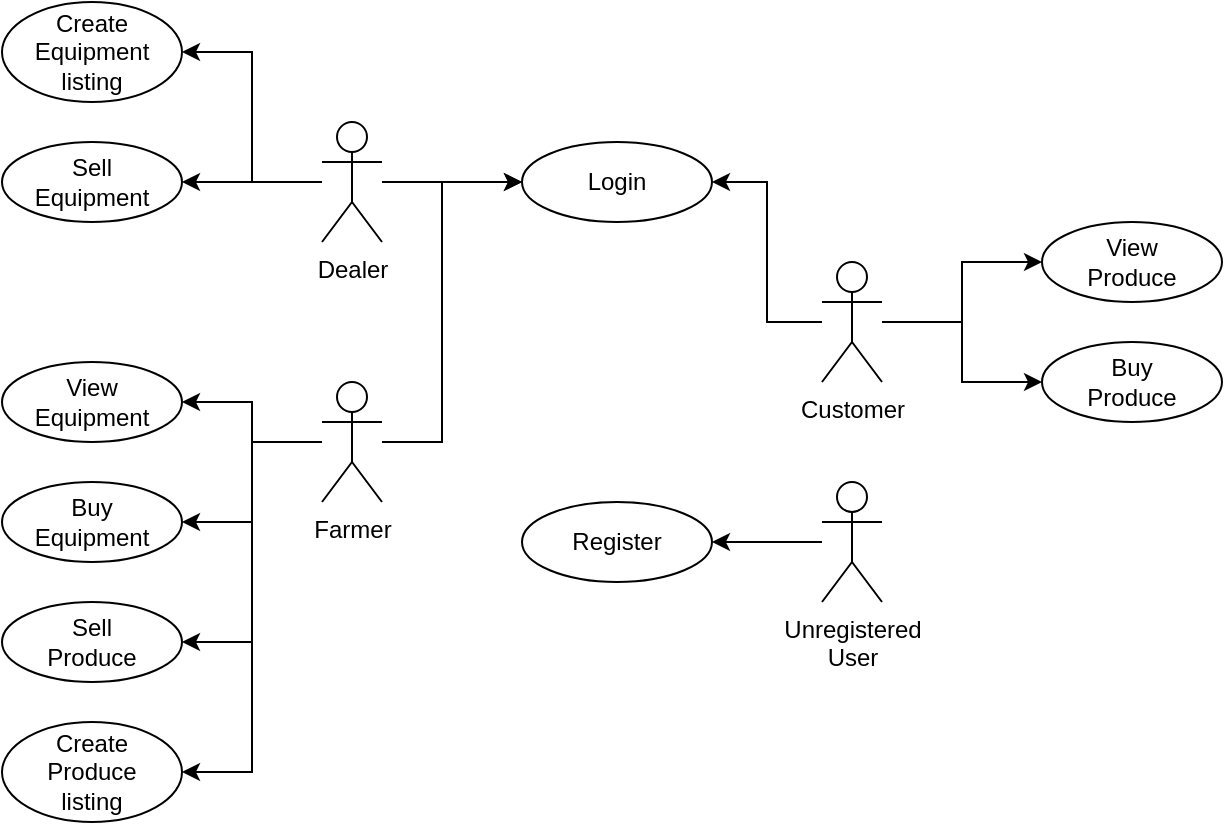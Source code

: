<mxfile version="24.2.0" type="device">
  <diagram name="Page-1" id="Wl4qqZWPlfM1WC1LZrM2">
    <mxGraphModel dx="1607" dy="540" grid="1" gridSize="10" guides="1" tooltips="1" connect="1" arrows="1" fold="1" page="1" pageScale="1" pageWidth="850" pageHeight="1100" math="0" shadow="0">
      <root>
        <mxCell id="0" />
        <mxCell id="1" parent="0" />
        <mxCell id="0cN9bVkUMFvqnsQbVNbZ-9" style="edgeStyle=orthogonalEdgeStyle;rounded=0;orthogonalLoop=1;jettySize=auto;html=1;entryX=0;entryY=0.5;entryDx=0;entryDy=0;" edge="1" parent="1" source="0cN9bVkUMFvqnsQbVNbZ-1" target="0cN9bVkUMFvqnsQbVNbZ-5">
          <mxGeometry relative="1" as="geometry">
            <Array as="points">
              <mxPoint x="210" y="360" />
              <mxPoint x="210" y="230" />
            </Array>
          </mxGeometry>
        </mxCell>
        <mxCell id="0cN9bVkUMFvqnsQbVNbZ-16" style="edgeStyle=orthogonalEdgeStyle;rounded=0;orthogonalLoop=1;jettySize=auto;html=1;entryX=1;entryY=0.5;entryDx=0;entryDy=0;" edge="1" parent="1" source="0cN9bVkUMFvqnsQbVNbZ-1" target="0cN9bVkUMFvqnsQbVNbZ-15">
          <mxGeometry relative="1" as="geometry" />
        </mxCell>
        <mxCell id="0cN9bVkUMFvqnsQbVNbZ-19" style="edgeStyle=orthogonalEdgeStyle;rounded=0;orthogonalLoop=1;jettySize=auto;html=1;" edge="1" parent="1" source="0cN9bVkUMFvqnsQbVNbZ-1" target="0cN9bVkUMFvqnsQbVNbZ-17">
          <mxGeometry relative="1" as="geometry" />
        </mxCell>
        <mxCell id="0cN9bVkUMFvqnsQbVNbZ-20" style="edgeStyle=orthogonalEdgeStyle;rounded=0;orthogonalLoop=1;jettySize=auto;html=1;entryX=1;entryY=0.5;entryDx=0;entryDy=0;" edge="1" parent="1" source="0cN9bVkUMFvqnsQbVNbZ-1" target="0cN9bVkUMFvqnsQbVNbZ-18">
          <mxGeometry relative="1" as="geometry" />
        </mxCell>
        <mxCell id="0cN9bVkUMFvqnsQbVNbZ-24" style="edgeStyle=orthogonalEdgeStyle;rounded=0;orthogonalLoop=1;jettySize=auto;html=1;entryX=1;entryY=0.5;entryDx=0;entryDy=0;" edge="1" parent="1" source="0cN9bVkUMFvqnsQbVNbZ-1" target="0cN9bVkUMFvqnsQbVNbZ-23">
          <mxGeometry relative="1" as="geometry" />
        </mxCell>
        <mxCell id="0cN9bVkUMFvqnsQbVNbZ-1" value="Farmer" style="shape=umlActor;verticalLabelPosition=bottom;verticalAlign=top;html=1;outlineConnect=0;" vertex="1" parent="1">
          <mxGeometry x="150" y="330" width="30" height="60" as="geometry" />
        </mxCell>
        <mxCell id="0cN9bVkUMFvqnsQbVNbZ-8" style="edgeStyle=orthogonalEdgeStyle;rounded=0;orthogonalLoop=1;jettySize=auto;html=1;entryX=0;entryY=0.5;entryDx=0;entryDy=0;" edge="1" parent="1" source="0cN9bVkUMFvqnsQbVNbZ-2" target="0cN9bVkUMFvqnsQbVNbZ-5">
          <mxGeometry relative="1" as="geometry" />
        </mxCell>
        <mxCell id="0cN9bVkUMFvqnsQbVNbZ-22" style="edgeStyle=orthogonalEdgeStyle;rounded=0;orthogonalLoop=1;jettySize=auto;html=1;entryX=1;entryY=0.5;entryDx=0;entryDy=0;" edge="1" parent="1" source="0cN9bVkUMFvqnsQbVNbZ-2" target="0cN9bVkUMFvqnsQbVNbZ-21">
          <mxGeometry relative="1" as="geometry" />
        </mxCell>
        <mxCell id="0cN9bVkUMFvqnsQbVNbZ-27" style="edgeStyle=orthogonalEdgeStyle;rounded=0;orthogonalLoop=1;jettySize=auto;html=1;entryX=1;entryY=0.5;entryDx=0;entryDy=0;" edge="1" parent="1" source="0cN9bVkUMFvqnsQbVNbZ-2" target="0cN9bVkUMFvqnsQbVNbZ-25">
          <mxGeometry relative="1" as="geometry" />
        </mxCell>
        <mxCell id="0cN9bVkUMFvqnsQbVNbZ-2" value="Dealer" style="shape=umlActor;verticalLabelPosition=bottom;verticalAlign=top;html=1;outlineConnect=0;" vertex="1" parent="1">
          <mxGeometry x="150" y="200" width="30" height="60" as="geometry" />
        </mxCell>
        <mxCell id="0cN9bVkUMFvqnsQbVNbZ-10" style="edgeStyle=orthogonalEdgeStyle;rounded=0;orthogonalLoop=1;jettySize=auto;html=1;entryX=1;entryY=0.5;entryDx=0;entryDy=0;" edge="1" parent="1" source="0cN9bVkUMFvqnsQbVNbZ-3" target="0cN9bVkUMFvqnsQbVNbZ-5">
          <mxGeometry relative="1" as="geometry" />
        </mxCell>
        <mxCell id="0cN9bVkUMFvqnsQbVNbZ-12" style="edgeStyle=orthogonalEdgeStyle;rounded=0;orthogonalLoop=1;jettySize=auto;html=1;" edge="1" parent="1" source="0cN9bVkUMFvqnsQbVNbZ-3" target="0cN9bVkUMFvqnsQbVNbZ-11">
          <mxGeometry relative="1" as="geometry" />
        </mxCell>
        <mxCell id="0cN9bVkUMFvqnsQbVNbZ-14" style="edgeStyle=orthogonalEdgeStyle;rounded=0;orthogonalLoop=1;jettySize=auto;html=1;" edge="1" parent="1" source="0cN9bVkUMFvqnsQbVNbZ-3" target="0cN9bVkUMFvqnsQbVNbZ-13">
          <mxGeometry relative="1" as="geometry" />
        </mxCell>
        <mxCell id="0cN9bVkUMFvqnsQbVNbZ-3" value="Customer" style="shape=umlActor;verticalLabelPosition=bottom;verticalAlign=top;html=1;outlineConnect=0;" vertex="1" parent="1">
          <mxGeometry x="400" y="270" width="30" height="60" as="geometry" />
        </mxCell>
        <mxCell id="0cN9bVkUMFvqnsQbVNbZ-7" style="edgeStyle=orthogonalEdgeStyle;rounded=0;orthogonalLoop=1;jettySize=auto;html=1;" edge="1" parent="1" source="0cN9bVkUMFvqnsQbVNbZ-4" target="0cN9bVkUMFvqnsQbVNbZ-6">
          <mxGeometry relative="1" as="geometry">
            <Array as="points">
              <mxPoint x="425" y="410" />
              <mxPoint x="425" y="410" />
            </Array>
          </mxGeometry>
        </mxCell>
        <mxCell id="0cN9bVkUMFvqnsQbVNbZ-4" value="Unregistered&lt;div&gt;User&lt;/div&gt;" style="shape=umlActor;verticalLabelPosition=bottom;verticalAlign=top;html=1;outlineConnect=0;" vertex="1" parent="1">
          <mxGeometry x="400" y="380" width="30" height="60" as="geometry" />
        </mxCell>
        <mxCell id="0cN9bVkUMFvqnsQbVNbZ-5" value="Login" style="ellipse;whiteSpace=wrap;html=1;" vertex="1" parent="1">
          <mxGeometry x="250" y="210" width="95" height="40" as="geometry" />
        </mxCell>
        <mxCell id="0cN9bVkUMFvqnsQbVNbZ-6" value="Register" style="ellipse;whiteSpace=wrap;html=1;" vertex="1" parent="1">
          <mxGeometry x="250" y="390" width="95" height="40" as="geometry" />
        </mxCell>
        <mxCell id="0cN9bVkUMFvqnsQbVNbZ-11" value="View&lt;br&gt;Produce" style="ellipse;whiteSpace=wrap;html=1;" vertex="1" parent="1">
          <mxGeometry x="510" y="250" width="90" height="40" as="geometry" />
        </mxCell>
        <mxCell id="0cN9bVkUMFvqnsQbVNbZ-13" value="Buy&lt;br&gt;Produce" style="ellipse;whiteSpace=wrap;html=1;" vertex="1" parent="1">
          <mxGeometry x="510" y="310" width="90" height="40" as="geometry" />
        </mxCell>
        <mxCell id="0cN9bVkUMFvqnsQbVNbZ-15" value="Sell&lt;div&gt;Produce&lt;/div&gt;" style="ellipse;whiteSpace=wrap;html=1;" vertex="1" parent="1">
          <mxGeometry x="-10" y="440" width="90" height="40" as="geometry" />
        </mxCell>
        <mxCell id="0cN9bVkUMFvqnsQbVNbZ-17" value="View&lt;br&gt;Equipment" style="ellipse;whiteSpace=wrap;html=1;" vertex="1" parent="1">
          <mxGeometry x="-10" y="320" width="90" height="40" as="geometry" />
        </mxCell>
        <mxCell id="0cN9bVkUMFvqnsQbVNbZ-18" value="Buy&lt;br&gt;Equipment" style="ellipse;whiteSpace=wrap;html=1;" vertex="1" parent="1">
          <mxGeometry x="-10" y="380" width="90" height="40" as="geometry" />
        </mxCell>
        <mxCell id="0cN9bVkUMFvqnsQbVNbZ-21" value="Sell&lt;div&gt;Equipment&lt;/div&gt;" style="ellipse;whiteSpace=wrap;html=1;" vertex="1" parent="1">
          <mxGeometry x="-10" y="210" width="90" height="40" as="geometry" />
        </mxCell>
        <mxCell id="0cN9bVkUMFvqnsQbVNbZ-23" value="Create&lt;div&gt;Produce&lt;br&gt;listing&lt;/div&gt;" style="ellipse;whiteSpace=wrap;html=1;" vertex="1" parent="1">
          <mxGeometry x="-10" y="500" width="90" height="50" as="geometry" />
        </mxCell>
        <mxCell id="0cN9bVkUMFvqnsQbVNbZ-25" value="Create&lt;div&gt;Equipment&lt;/div&gt;&lt;div&gt;listing&lt;/div&gt;" style="ellipse;whiteSpace=wrap;html=1;" vertex="1" parent="1">
          <mxGeometry x="-10" y="140" width="90" height="50" as="geometry" />
        </mxCell>
      </root>
    </mxGraphModel>
  </diagram>
</mxfile>
